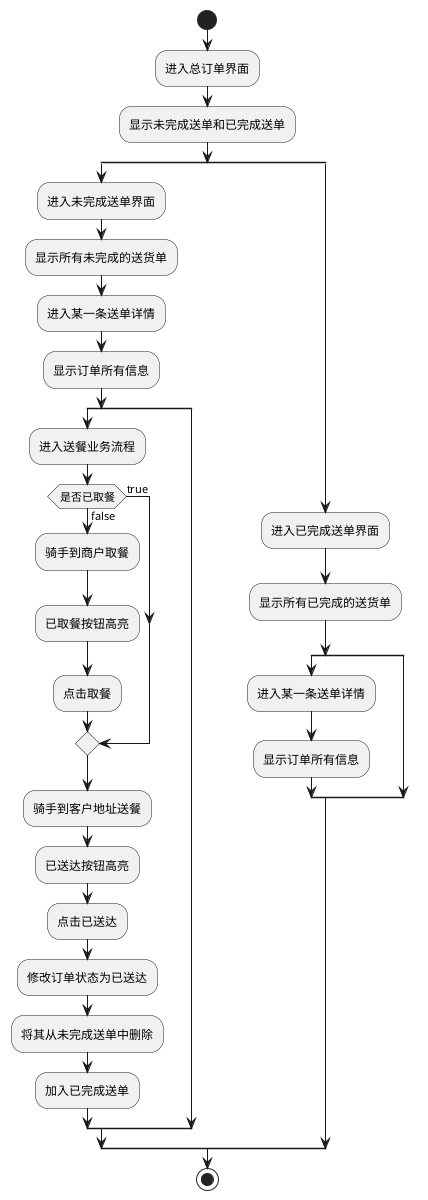 @startuml
'https://plantuml.com/activity-diagram-beta

start
:进入总订单界面;
:显示未完成送单和已完成送单;
split
:进入未完成送单界面;
:显示所有未完成的送货单;
:进入某一条送单详情;
:显示订单所有信息;
split
:进入送餐业务流程;
if (是否已取餐) then (true)

else (false)
:骑手到商户取餐;
:已取餐按钮高亮;
:点击取餐;
endif
:骑手到客户地址送餐;
:已送达按钮高亮;
:点击已送达;
:修改订单状态为已送达;
:将其从未完成送单中删除;
:加入已完成送单;

split again
end split
split again
:进入已完成送单界面;
:显示所有已完成的送货单;
split
:进入某一条送单详情;
:显示订单所有信息;
split again
end split
end split
stop
@enduml
